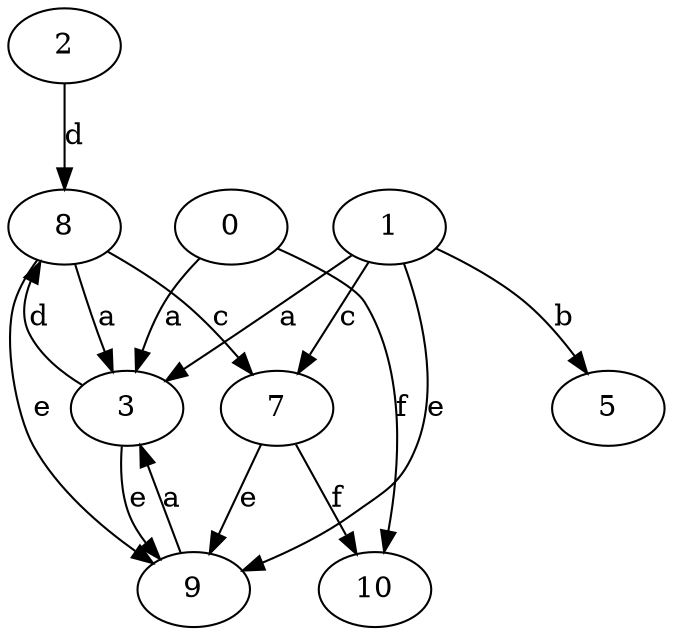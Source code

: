 strict digraph  {
2;
3;
5;
7;
0;
8;
9;
10;
1;
2 -> 8  [label=d];
3 -> 8  [label=d];
3 -> 9  [label=e];
7 -> 9  [label=e];
7 -> 10  [label=f];
0 -> 3  [label=a];
0 -> 10  [label=f];
8 -> 3  [label=a];
8 -> 7  [label=c];
8 -> 9  [label=e];
9 -> 3  [label=a];
1 -> 3  [label=a];
1 -> 5  [label=b];
1 -> 7  [label=c];
1 -> 9  [label=e];
}
